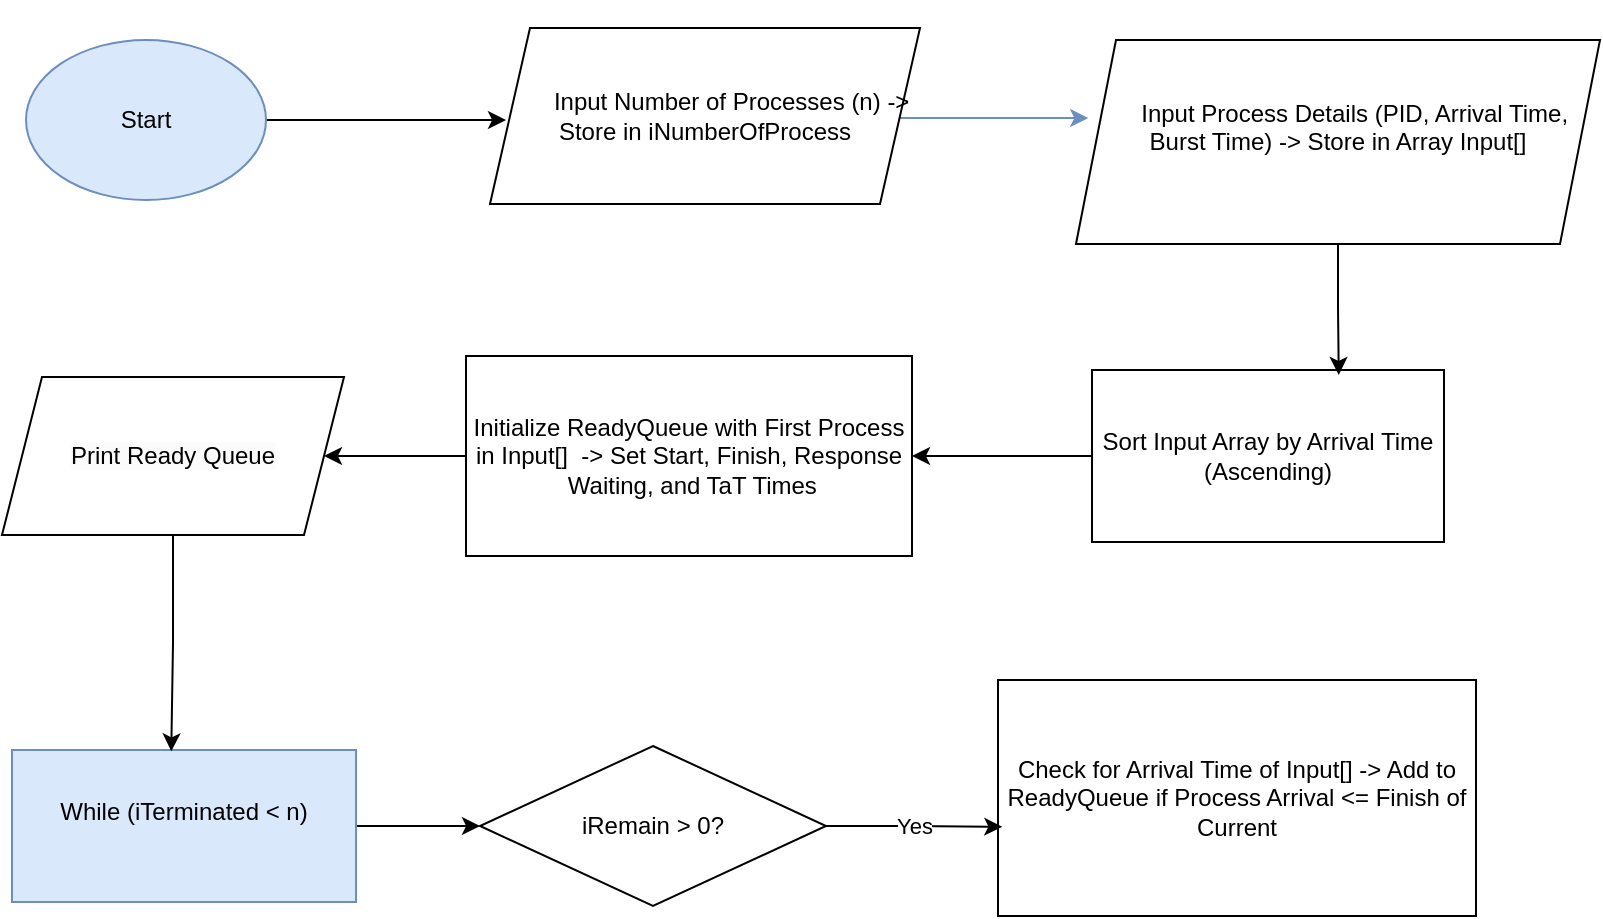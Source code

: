 <mxfile version="24.8.3">
  <diagram name="Trang-1" id="CtEdNQNIqknJLUt9sipx">
    <mxGraphModel dx="1411" dy="863" grid="0" gridSize="10" guides="1" tooltips="1" connect="1" arrows="1" fold="1" page="1" pageScale="1" pageWidth="827" pageHeight="1169" math="0" shadow="0">
      <root>
        <mxCell id="0" />
        <mxCell id="1" parent="0" />
        <mxCell id="HQ5-qCOEkH6bOFP-6_Wn-3" style="edgeStyle=orthogonalEdgeStyle;rounded=0;orthogonalLoop=1;jettySize=auto;html=1;" edge="1" parent="1" source="HQ5-qCOEkH6bOFP-6_Wn-1">
          <mxGeometry relative="1" as="geometry">
            <mxPoint x="317.009" y="335" as="targetPoint" />
          </mxGeometry>
        </mxCell>
        <mxCell id="HQ5-qCOEkH6bOFP-6_Wn-1" value="Start" style="ellipse;whiteSpace=wrap;html=1;fillColor=#dae8fc;strokeColor=#6c8ebf;" vertex="1" parent="1">
          <mxGeometry x="77" y="295" width="120" height="80" as="geometry" />
        </mxCell>
        <mxCell id="HQ5-qCOEkH6bOFP-6_Wn-5" style="edgeStyle=orthogonalEdgeStyle;rounded=0;orthogonalLoop=1;jettySize=auto;html=1;fillColor=#dae8fc;strokeColor=#6c8ebf;" edge="1" parent="1">
          <mxGeometry relative="1" as="geometry">
            <mxPoint x="608.12" y="334" as="targetPoint" />
            <mxPoint x="490" y="334" as="sourcePoint" />
          </mxGeometry>
        </mxCell>
        <mxCell id="HQ5-qCOEkH6bOFP-6_Wn-9" style="edgeStyle=orthogonalEdgeStyle;rounded=0;orthogonalLoop=1;jettySize=auto;html=1;entryX=1;entryY=0.5;entryDx=0;entryDy=0;" edge="1" parent="1" source="HQ5-qCOEkH6bOFP-6_Wn-7" target="HQ5-qCOEkH6bOFP-6_Wn-8">
          <mxGeometry relative="1" as="geometry" />
        </mxCell>
        <mxCell id="HQ5-qCOEkH6bOFP-6_Wn-7" value="&lt;br&gt; Sort Input Array by Arrival Time (Ascending)&lt;div&gt;&lt;br/&gt;&lt;/div&gt;" style="rounded=0;whiteSpace=wrap;html=1;" vertex="1" parent="1">
          <mxGeometry x="610" y="460" width="176" height="86" as="geometry" />
        </mxCell>
        <mxCell id="HQ5-qCOEkH6bOFP-6_Wn-18" style="edgeStyle=orthogonalEdgeStyle;rounded=0;orthogonalLoop=1;jettySize=auto;html=1;entryX=1;entryY=0.5;entryDx=0;entryDy=0;" edge="1" parent="1" source="HQ5-qCOEkH6bOFP-6_Wn-8" target="HQ5-qCOEkH6bOFP-6_Wn-17">
          <mxGeometry relative="1" as="geometry" />
        </mxCell>
        <mxCell id="HQ5-qCOEkH6bOFP-6_Wn-8" value="&lt;br&gt;Initialize ReadyQueue with&amp;nbsp;First Process in Input[] &amp;nbsp;-&amp;gt; Set Start, Finish, Response &amp;nbsp;Waiting, and TaT Times  &lt;div&gt;&lt;br/&gt;&lt;/div&gt;" style="rounded=0;whiteSpace=wrap;html=1;" vertex="1" parent="1">
          <mxGeometry x="297" y="453" width="223" height="100" as="geometry" />
        </mxCell>
        <mxCell id="HQ5-qCOEkH6bOFP-6_Wn-20" style="edgeStyle=orthogonalEdgeStyle;rounded=0;orthogonalLoop=1;jettySize=auto;html=1;entryX=0;entryY=0.5;entryDx=0;entryDy=0;" edge="1" parent="1" source="HQ5-qCOEkH6bOFP-6_Wn-11" target="HQ5-qCOEkH6bOFP-6_Wn-19">
          <mxGeometry relative="1" as="geometry" />
        </mxCell>
        <mxCell id="HQ5-qCOEkH6bOFP-6_Wn-11" value="&#xa;While (iTerminated &amp;lt; n)&#xa;&#xa;" style="rounded=0;whiteSpace=wrap;html=1;fillColor=#dae8fc;strokeColor=#6c8ebf;" vertex="1" parent="1">
          <mxGeometry x="70" y="650" width="172" height="76" as="geometry" />
        </mxCell>
        <mxCell id="HQ5-qCOEkH6bOFP-6_Wn-13" value="&lt;br&gt;&lt;br style=&quot;forced-color-adjust: none;&quot;&gt;&lt;br&gt;&lt;div&gt;&lt;span style=&quot;white-space: pre;&quot;&gt;&#x9;&lt;/span&gt;Input Number of Processes (n) -&amp;gt; Store in iNumberOfProcess&lt;div style=&quot;forced-color-adjust: none;&quot;&gt;&lt;br style=&quot;forced-color-adjust: none; color: rgb(0, 0, 0); font-family: Helvetica; font-size: 12px; font-style: normal; font-variant-ligatures: normal; font-variant-caps: normal; font-weight: 400; letter-spacing: normal; orphans: 2; text-align: center; text-indent: 0px; text-transform: none; widows: 2; word-spacing: 0px; -webkit-text-stroke-width: 0px; white-space: normal; background-color: rgb(251, 251, 251); text-decoration-thickness: initial; text-decoration-style: initial; text-decoration-color: initial;&quot;&gt;&lt;br&gt;&lt;br&gt;&lt;/div&gt;&lt;/div&gt;" style="shape=parallelogram;perimeter=parallelogramPerimeter;whiteSpace=wrap;html=1;fixedSize=1;" vertex="1" parent="1">
          <mxGeometry x="309" y="289" width="215" height="88" as="geometry" />
        </mxCell>
        <mxCell id="HQ5-qCOEkH6bOFP-6_Wn-15" value="&lt;br&gt;&lt;br style=&quot;forced-color-adjust: none;&quot;&gt;&amp;nbsp; &amp;nbsp; &amp;nbsp;Input Process Details&amp;nbsp;(PID, Arrival Time, Burst Time)&amp;nbsp;-&amp;gt; Store in Array Input[]&lt;div style=&quot;forced-color-adjust: none;&quot;&gt;&lt;br style=&quot;forced-color-adjust: none; color: rgb(0, 0, 0); font-family: Helvetica; font-size: 12px; font-style: normal; font-variant-ligatures: normal; font-variant-caps: normal; font-weight: 400; letter-spacing: normal; orphans: 2; text-align: center; text-indent: 0px; text-transform: none; widows: 2; word-spacing: 0px; -webkit-text-stroke-width: 0px; white-space: normal; background-color: rgb(251, 251, 251); text-decoration-thickness: initial; text-decoration-style: initial; text-decoration-color: initial;&quot;&gt;&lt;br&gt;&lt;br&gt;&lt;/div&gt;" style="shape=parallelogram;perimeter=parallelogramPerimeter;whiteSpace=wrap;html=1;fixedSize=1;" vertex="1" parent="1">
          <mxGeometry x="602" y="295" width="262" height="102" as="geometry" />
        </mxCell>
        <mxCell id="HQ5-qCOEkH6bOFP-6_Wn-16" style="edgeStyle=orthogonalEdgeStyle;rounded=0;orthogonalLoop=1;jettySize=auto;html=1;entryX=0.701;entryY=0.029;entryDx=0;entryDy=0;entryPerimeter=0;" edge="1" parent="1" source="HQ5-qCOEkH6bOFP-6_Wn-15" target="HQ5-qCOEkH6bOFP-6_Wn-7">
          <mxGeometry relative="1" as="geometry" />
        </mxCell>
        <mxCell id="HQ5-qCOEkH6bOFP-6_Wn-17" value="&#xa;&lt;br style=&quot;forced-color-adjust: none; color: rgb(0, 0, 0); font-family: Helvetica; font-size: 12px; font-style: normal; font-variant-ligatures: normal; font-variant-caps: normal; font-weight: 400; letter-spacing: normal; orphans: 2; text-align: center; text-indent: 0px; text-transform: none; widows: 2; word-spacing: 0px; -webkit-text-stroke-width: 0px; white-space: normal; background-color: rgb(251, 251, 251); text-decoration-thickness: initial; text-decoration-style: initial; text-decoration-color: initial;&quot;&gt;&lt;span style=&quot;color: rgb(0, 0, 0); font-family: Helvetica; font-size: 12px; font-style: normal; font-variant-ligatures: normal; font-variant-caps: normal; font-weight: 400; letter-spacing: normal; orphans: 2; text-align: center; text-indent: 0px; text-transform: none; widows: 2; word-spacing: 0px; -webkit-text-stroke-width: 0px; white-space: normal; background-color: rgb(251, 251, 251); text-decoration-thickness: initial; text-decoration-style: initial; text-decoration-color: initial; display: inline !important; float: none;&quot;&gt;Print Ready Queue&lt;/span&gt;&lt;br style=&quot;forced-color-adjust: none; color: rgb(0, 0, 0); font-family: Helvetica; font-size: 12px; font-style: normal; font-variant-ligatures: normal; font-variant-caps: normal; font-weight: 400; letter-spacing: normal; orphans: 2; text-align: center; text-indent: 0px; text-transform: none; widows: 2; word-spacing: 0px; -webkit-text-stroke-width: 0px; white-space: normal; background-color: rgb(251, 251, 251); text-decoration-thickness: initial; text-decoration-style: initial; text-decoration-color: initial;&quot;&gt;&#xa;&#xa;" style="shape=parallelogram;perimeter=parallelogramPerimeter;whiteSpace=wrap;html=1;fixedSize=1;" vertex="1" parent="1">
          <mxGeometry x="65" y="463.5" width="171" height="79" as="geometry" />
        </mxCell>
        <mxCell id="HQ5-qCOEkH6bOFP-6_Wn-19" value="iRemain &amp;gt; 0?" style="rhombus;whiteSpace=wrap;html=1;" vertex="1" parent="1">
          <mxGeometry x="304" y="648" width="173" height="80" as="geometry" />
        </mxCell>
        <mxCell id="HQ5-qCOEkH6bOFP-6_Wn-21" style="edgeStyle=orthogonalEdgeStyle;rounded=0;orthogonalLoop=1;jettySize=auto;html=1;entryX=0.463;entryY=0.009;entryDx=0;entryDy=0;entryPerimeter=0;" edge="1" parent="1" source="HQ5-qCOEkH6bOFP-6_Wn-17" target="HQ5-qCOEkH6bOFP-6_Wn-11">
          <mxGeometry relative="1" as="geometry" />
        </mxCell>
        <mxCell id="HQ5-qCOEkH6bOFP-6_Wn-22" value="Check for Arrival Time of Input[] -&amp;gt; Add to ReadyQueue if Process Arrival &amp;lt;= Finish of Current" style="rounded=0;whiteSpace=wrap;html=1;" vertex="1" parent="1">
          <mxGeometry x="563" y="615" width="239" height="118" as="geometry" />
        </mxCell>
        <mxCell id="HQ5-qCOEkH6bOFP-6_Wn-23" value="Yes" style="edgeStyle=orthogonalEdgeStyle;rounded=0;orthogonalLoop=1;jettySize=auto;html=1;entryX=0.009;entryY=0.622;entryDx=0;entryDy=0;entryPerimeter=0;" edge="1" parent="1" source="HQ5-qCOEkH6bOFP-6_Wn-19" target="HQ5-qCOEkH6bOFP-6_Wn-22">
          <mxGeometry relative="1" as="geometry" />
        </mxCell>
      </root>
    </mxGraphModel>
  </diagram>
</mxfile>
